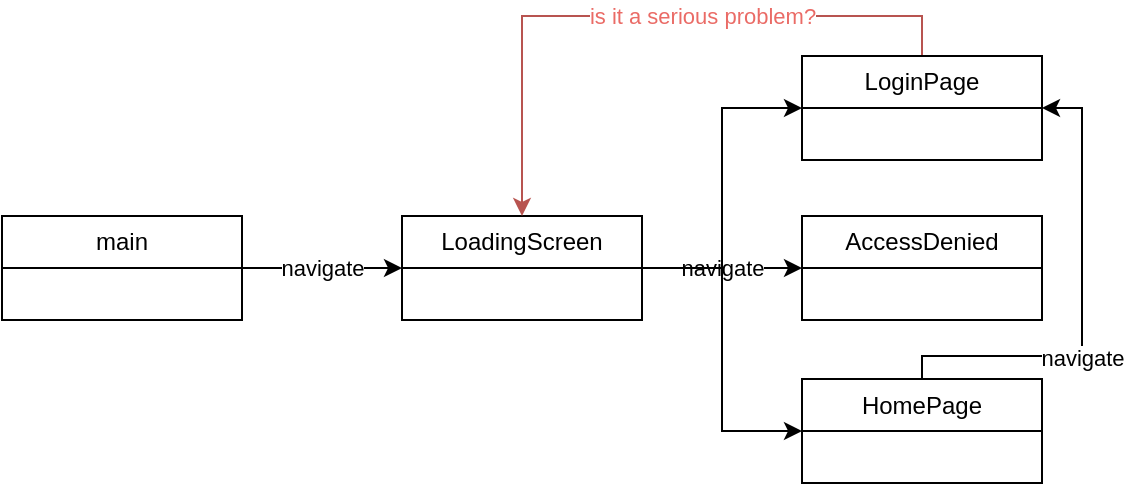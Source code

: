 <mxfile version="24.5.3" type="device">
  <diagram name="Page-1" id="wVdX0WD1TyPJ9-E__dBb">
    <mxGraphModel dx="1104" dy="990" grid="1" gridSize="10" guides="1" tooltips="1" connect="1" arrows="1" fold="1" page="1" pageScale="1" pageWidth="1169" pageHeight="827" math="0" shadow="0">
      <root>
        <mxCell id="0" />
        <mxCell id="1" parent="0" />
        <mxCell id="iC9zaxTuzrl_rOdKwf2p-13" value="navigate" style="edgeStyle=orthogonalEdgeStyle;rounded=0;orthogonalLoop=1;jettySize=auto;html=1;exitX=1;exitY=0.5;exitDx=0;exitDy=0;entryX=0;entryY=0.5;entryDx=0;entryDy=0;" edge="1" parent="1" source="iC9zaxTuzrl_rOdKwf2p-5" target="iC9zaxTuzrl_rOdKwf2p-10">
          <mxGeometry relative="1" as="geometry" />
        </mxCell>
        <mxCell id="iC9zaxTuzrl_rOdKwf2p-5" value="main" style="swimlane;fontStyle=0;childLayout=stackLayout;horizontal=1;startSize=26;fillColor=none;horizontalStack=0;resizeParent=1;resizeParentMax=0;resizeLast=0;collapsible=1;marginBottom=0;whiteSpace=wrap;html=1;" vertex="1" parent="1">
          <mxGeometry x="80" y="280" width="120" height="52" as="geometry" />
        </mxCell>
        <mxCell id="iC9zaxTuzrl_rOdKwf2p-17" value="navigate" style="edgeStyle=orthogonalEdgeStyle;rounded=0;orthogonalLoop=1;jettySize=auto;html=1;exitX=1;exitY=0.5;exitDx=0;exitDy=0;entryX=0;entryY=0.5;entryDx=0;entryDy=0;" edge="1" parent="1" source="iC9zaxTuzrl_rOdKwf2p-10" target="iC9zaxTuzrl_rOdKwf2p-15">
          <mxGeometry relative="1" as="geometry" />
        </mxCell>
        <mxCell id="iC9zaxTuzrl_rOdKwf2p-18" style="edgeStyle=orthogonalEdgeStyle;rounded=0;orthogonalLoop=1;jettySize=auto;html=1;exitX=1;exitY=0.5;exitDx=0;exitDy=0;entryX=0;entryY=0.5;entryDx=0;entryDy=0;" edge="1" parent="1" source="iC9zaxTuzrl_rOdKwf2p-10" target="iC9zaxTuzrl_rOdKwf2p-14">
          <mxGeometry relative="1" as="geometry" />
        </mxCell>
        <mxCell id="iC9zaxTuzrl_rOdKwf2p-19" style="edgeStyle=orthogonalEdgeStyle;rounded=0;orthogonalLoop=1;jettySize=auto;html=1;exitX=1;exitY=0.5;exitDx=0;exitDy=0;entryX=0;entryY=0.5;entryDx=0;entryDy=0;" edge="1" parent="1" source="iC9zaxTuzrl_rOdKwf2p-10" target="iC9zaxTuzrl_rOdKwf2p-16">
          <mxGeometry relative="1" as="geometry" />
        </mxCell>
        <mxCell id="iC9zaxTuzrl_rOdKwf2p-10" value="LoadingScreen" style="swimlane;fontStyle=0;childLayout=stackLayout;horizontal=1;startSize=26;fillColor=none;horizontalStack=0;resizeParent=1;resizeParentMax=0;resizeLast=0;collapsible=1;marginBottom=0;whiteSpace=wrap;html=1;" vertex="1" parent="1">
          <mxGeometry x="280" y="280" width="120" height="52" as="geometry" />
        </mxCell>
        <mxCell id="iC9zaxTuzrl_rOdKwf2p-20" value="is it a serious problem?" style="edgeStyle=orthogonalEdgeStyle;rounded=0;orthogonalLoop=1;jettySize=auto;html=1;exitX=0.5;exitY=0;exitDx=0;exitDy=0;entryX=0.5;entryY=0;entryDx=0;entryDy=0;fillColor=#f8cecc;strokeColor=#b85450;fontColor=#EA6B66;" edge="1" parent="1" source="iC9zaxTuzrl_rOdKwf2p-14" target="iC9zaxTuzrl_rOdKwf2p-10">
          <mxGeometry x="-0.188" relative="1" as="geometry">
            <mxPoint as="offset" />
          </mxGeometry>
        </mxCell>
        <mxCell id="iC9zaxTuzrl_rOdKwf2p-14" value="LoginPage" style="swimlane;fontStyle=0;childLayout=stackLayout;horizontal=1;startSize=26;fillColor=none;horizontalStack=0;resizeParent=1;resizeParentMax=0;resizeLast=0;collapsible=1;marginBottom=0;whiteSpace=wrap;html=1;" vertex="1" parent="1">
          <mxGeometry x="480" y="200" width="120" height="52" as="geometry" />
        </mxCell>
        <mxCell id="iC9zaxTuzrl_rOdKwf2p-15" value="AccessDenied" style="swimlane;fontStyle=0;childLayout=stackLayout;horizontal=1;startSize=26;fillColor=none;horizontalStack=0;resizeParent=1;resizeParentMax=0;resizeLast=0;collapsible=1;marginBottom=0;whiteSpace=wrap;html=1;" vertex="1" parent="1">
          <mxGeometry x="480" y="280" width="120" height="52" as="geometry" />
        </mxCell>
        <mxCell id="iC9zaxTuzrl_rOdKwf2p-21" value="navigate" style="edgeStyle=orthogonalEdgeStyle;rounded=0;orthogonalLoop=1;jettySize=auto;html=1;exitX=0.5;exitY=0;exitDx=0;exitDy=0;entryX=1;entryY=0.5;entryDx=0;entryDy=0;" edge="1" parent="1" source="iC9zaxTuzrl_rOdKwf2p-16" target="iC9zaxTuzrl_rOdKwf2p-14">
          <mxGeometry x="-0.223" relative="1" as="geometry">
            <Array as="points">
              <mxPoint x="540" y="350" />
              <mxPoint x="620" y="350" />
              <mxPoint x="620" y="226" />
            </Array>
            <mxPoint y="1" as="offset" />
          </mxGeometry>
        </mxCell>
        <mxCell id="iC9zaxTuzrl_rOdKwf2p-16" value="HomePage" style="swimlane;fontStyle=0;childLayout=stackLayout;horizontal=1;startSize=26;fillColor=none;horizontalStack=0;resizeParent=1;resizeParentMax=0;resizeLast=0;collapsible=1;marginBottom=0;whiteSpace=wrap;html=1;" vertex="1" parent="1">
          <mxGeometry x="480" y="361.5" width="120" height="52" as="geometry" />
        </mxCell>
      </root>
    </mxGraphModel>
  </diagram>
</mxfile>
